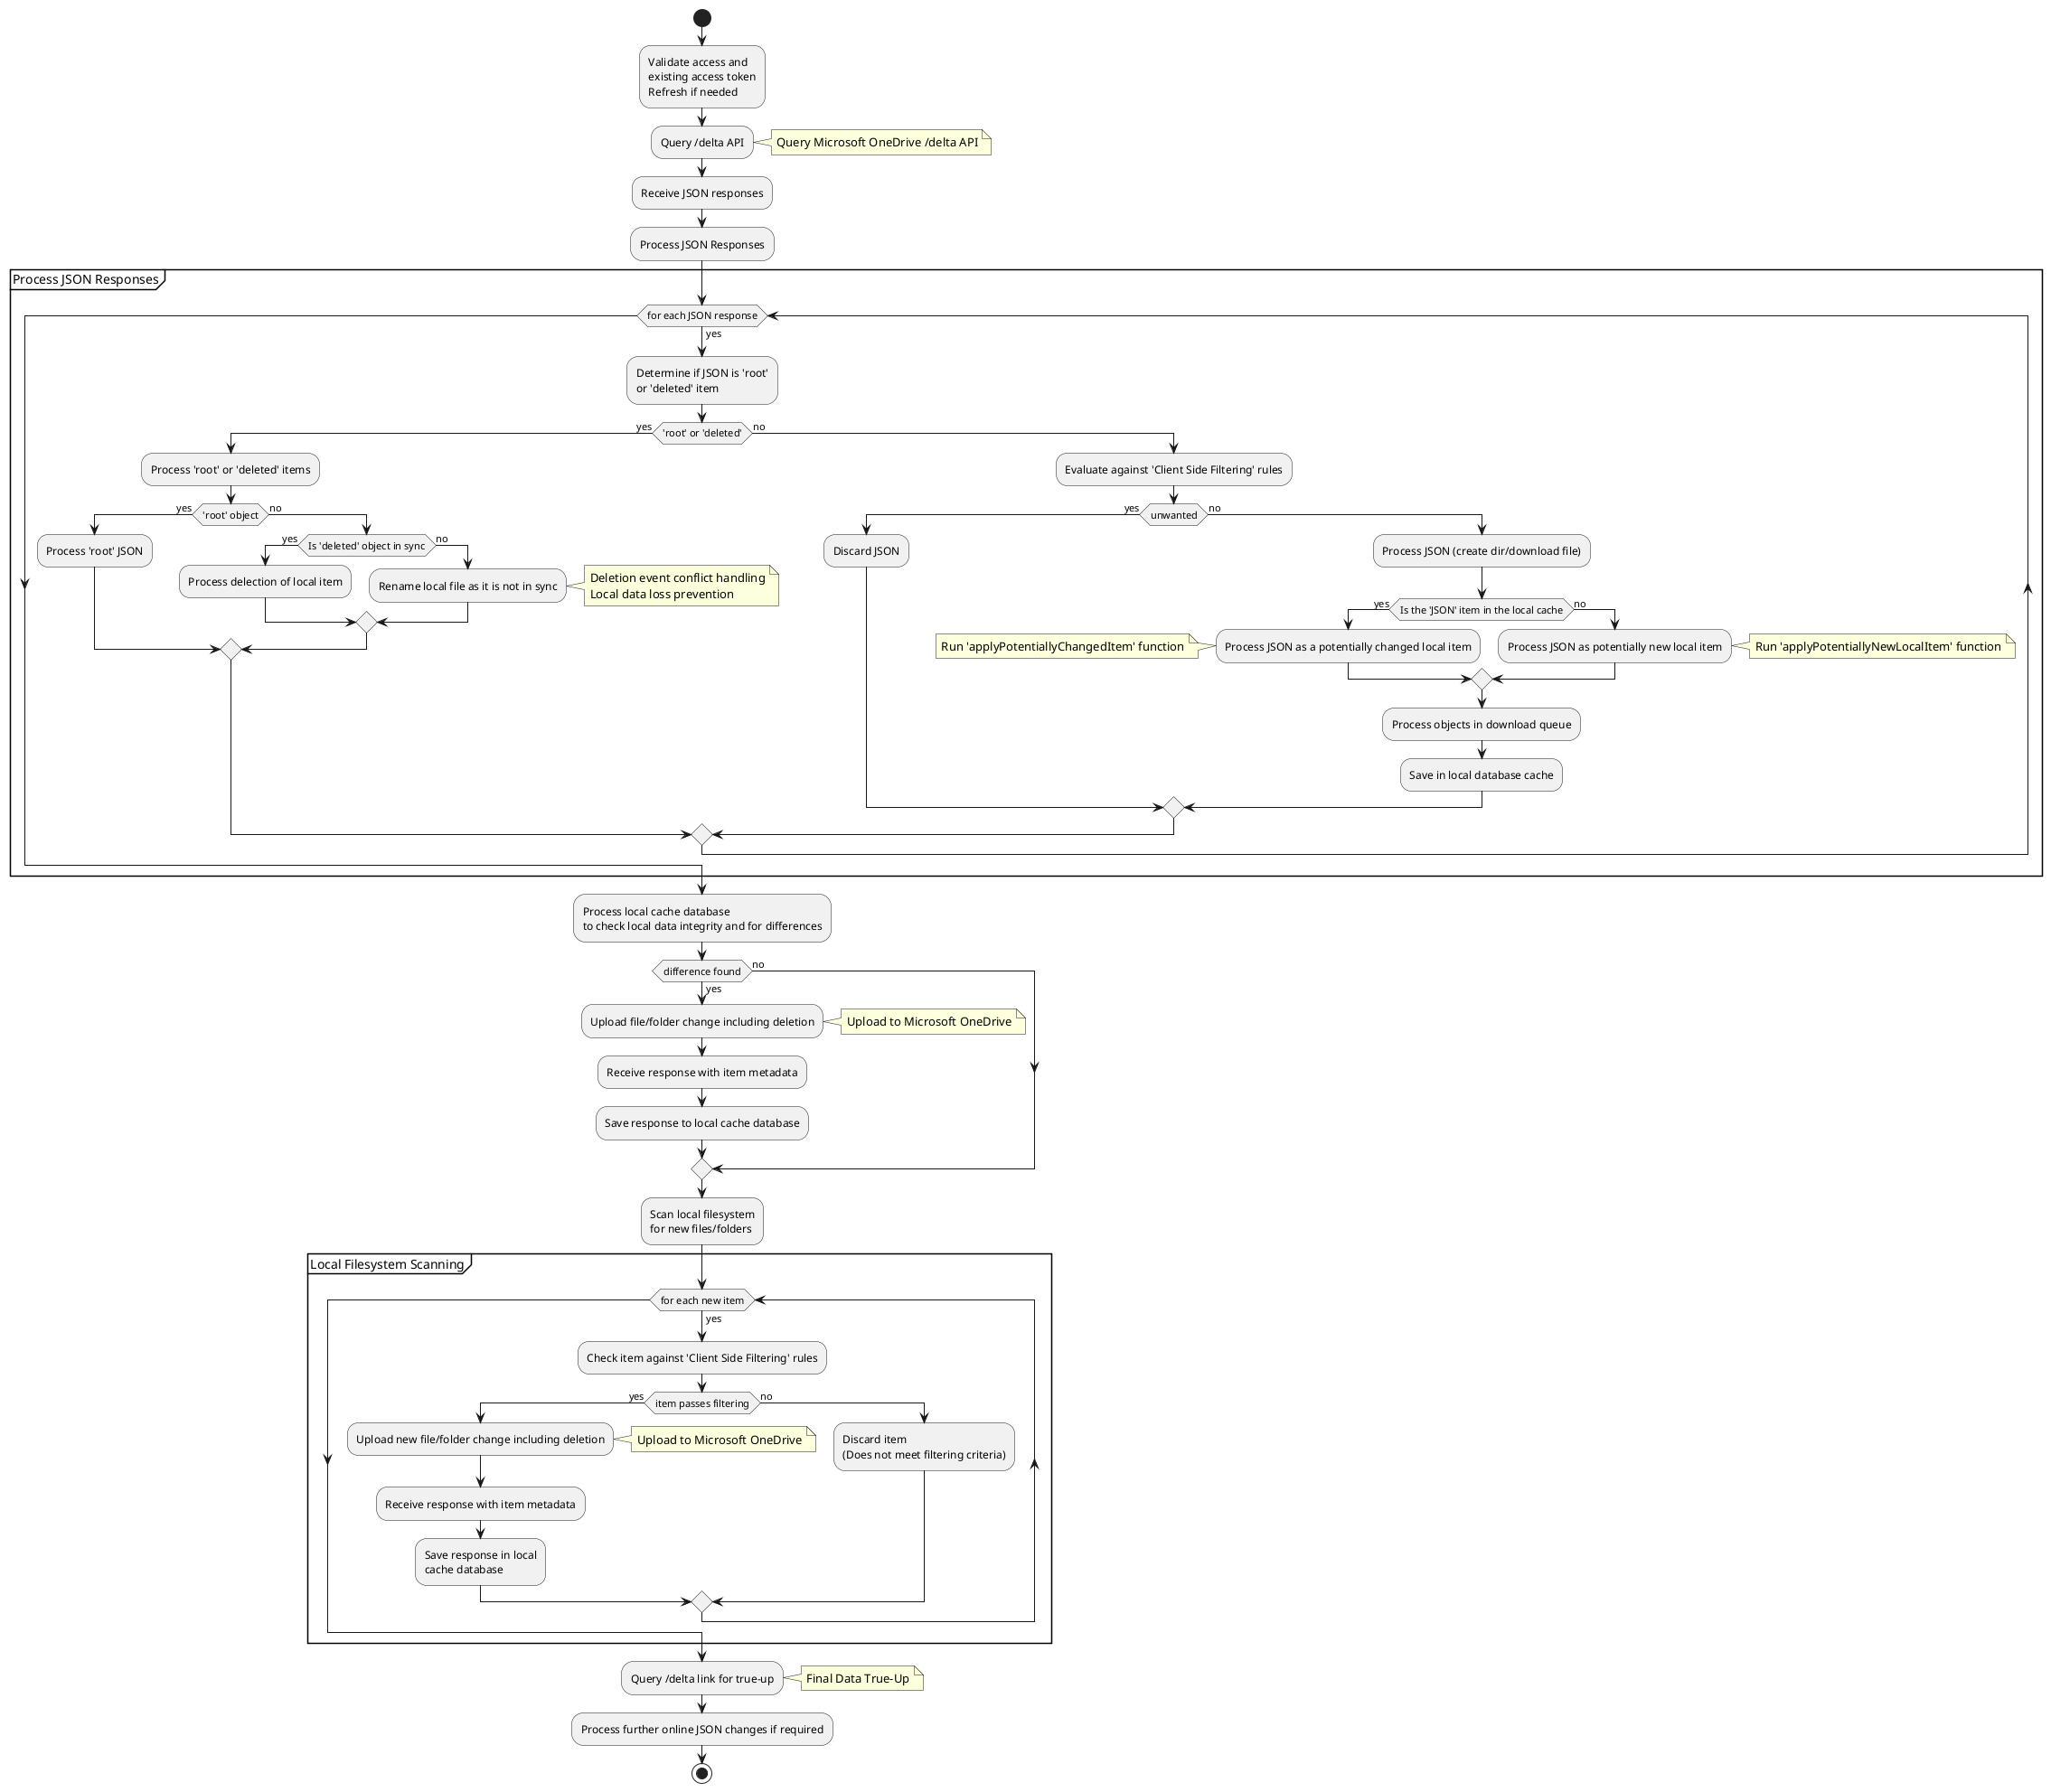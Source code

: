 @startuml

start

:Validate access and\nexisting access token\nRefresh if needed;

:Query /delta API;
note right: Query Microsoft OneDrive /delta API
:Receive JSON responses;

:Process JSON Responses;
partition "Process JSON Responses" {
    while (for each JSON response) is (yes)
        :Determine if JSON is 'root'\nor 'deleted' item;
        if ('root' or 'deleted') then (yes)
            :Process 'root' or 'deleted' items;
            if ('root' object) then (yes)
                :Process 'root' JSON;
            else (no)
                if (Is 'deleted' object in sync) then (yes)
                    :Process delection of local item;
                else (no)
                    :Rename local file as it is not in sync;
                    note right: Deletion event conflict handling\nLocal data loss prevention
                endif
            endif
        else (no)
            :Evaluate against 'Client Side Filtering' rules;
            if (unwanted) then (yes)
                :Discard JSON;
            else (no)
                :Process JSON (create dir/download file);
                
                if (Is the 'JSON' item in the local cache) then (yes)
                  :Process JSON as a potentially changed local item;
                  note left: Run 'applyPotentiallyChangedItem' function
                else (no)
                  :Process JSON as potentially new local item;
                  note right:  Run 'applyPotentiallyNewLocalItem' function
                endif
                
                :Process objects in download queue;
                :Save in local database cache;
            endif
        endif
    endwhile
}

:Process local cache database\nto check local data integrity and for differences;
if (difference found) then (yes)
    :Upload file/folder change including deletion;
    note right: Upload to Microsoft OneDrive
    :Receive response with item metadata;
    :Save response to local cache database;
else (no)
endif

:Scan local filesystem\nfor new files/folders;
partition "Local Filesystem Scanning" {
    while (for each new item) is (yes)
        :Check item against 'Client Side Filtering' rules;
        if (item passes filtering) then (yes)
            :Upload new file/folder change including deletion;
            note right: Upload to Microsoft OneDrive
            :Receive response with item metadata;
            :Save response in local\ncache database;
        else (no)
            :Discard item\n(Does not meet filtering criteria);
        endif
    endwhile
}

:Query /delta link for true-up;
note right: Final Data True-Up
:Process further online JSON changes if required;

stop
@enduml
